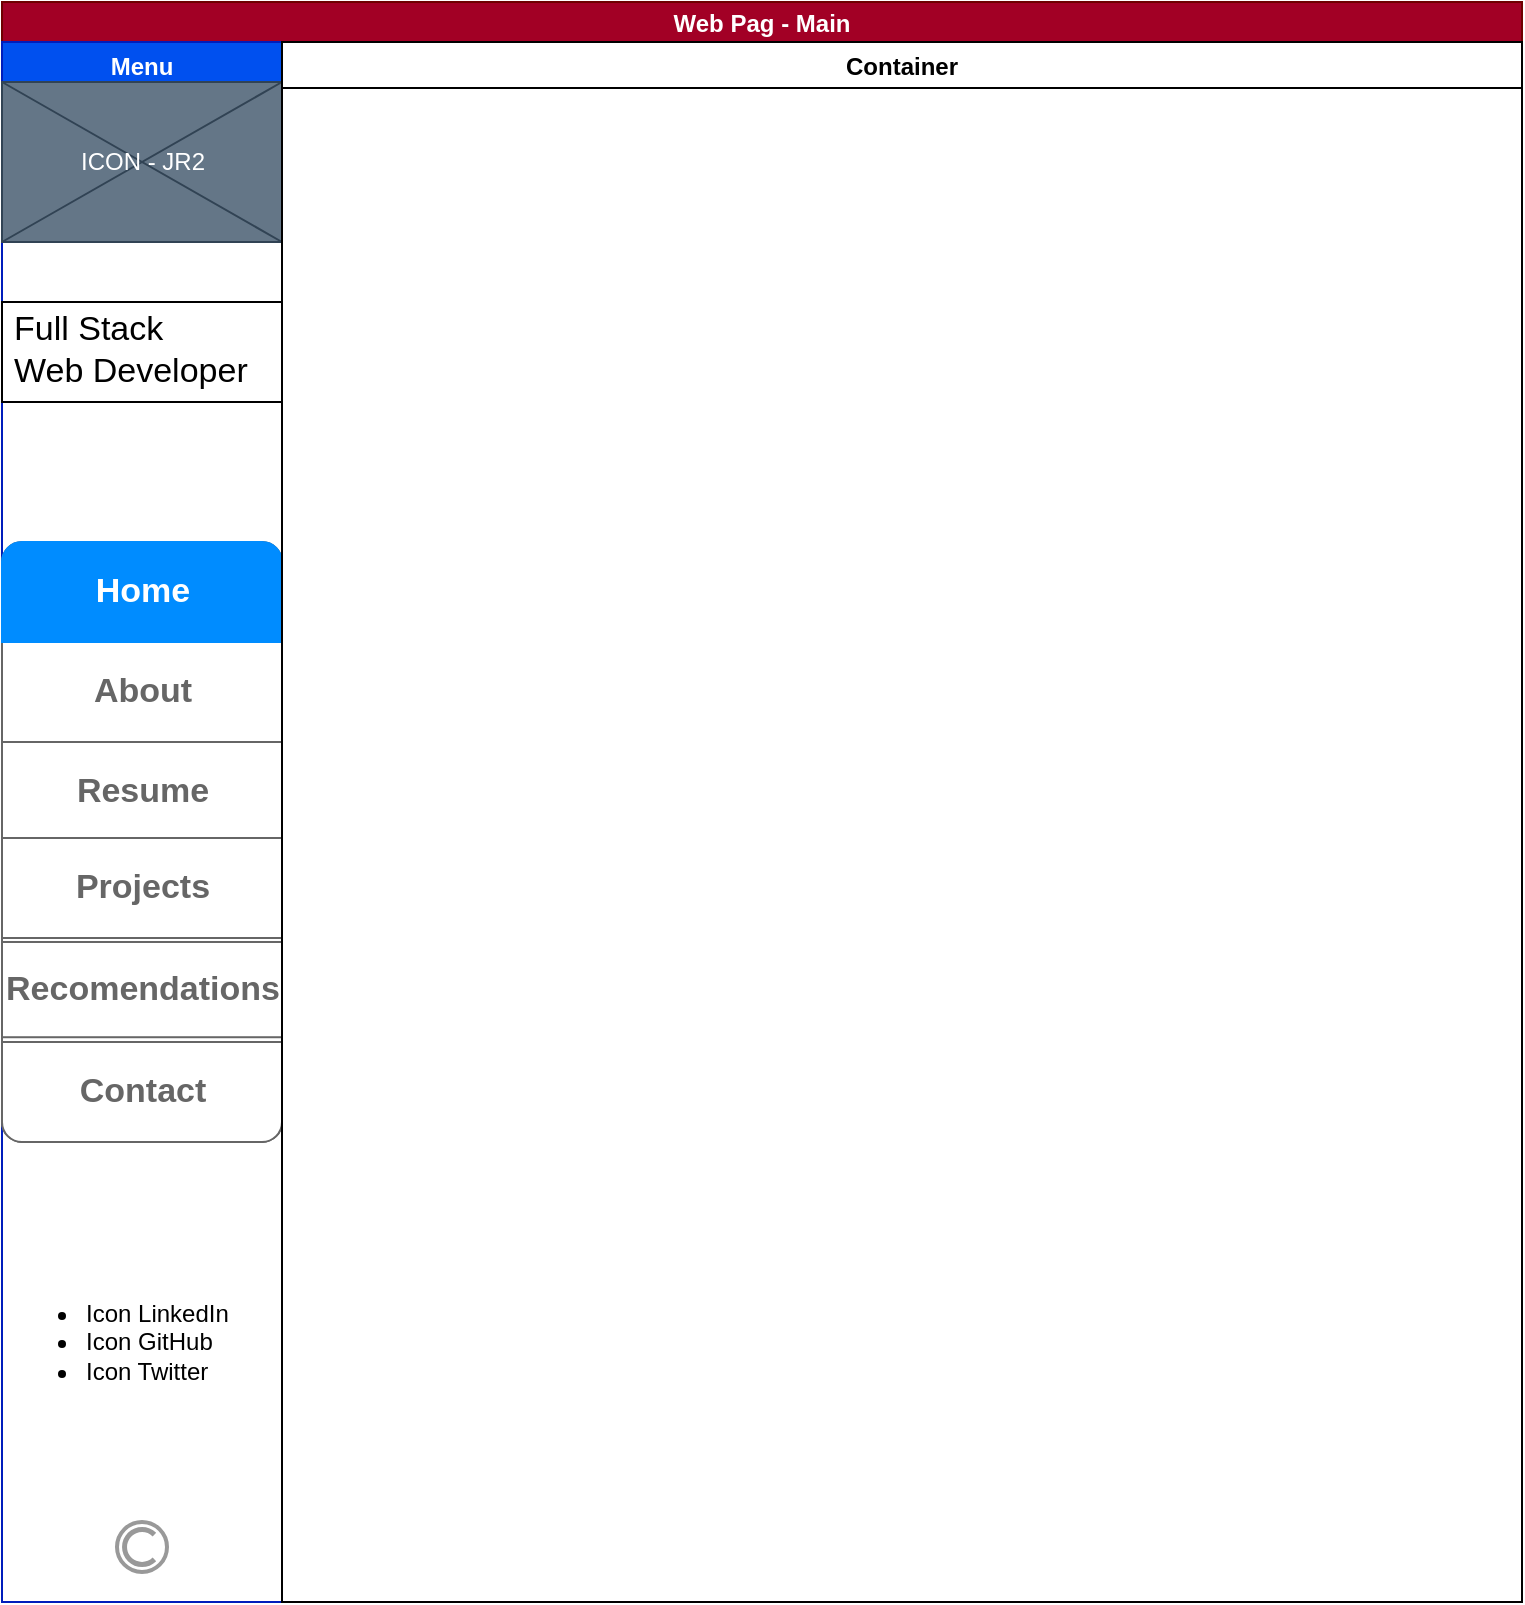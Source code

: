 <mxfile>
    <diagram id="IR0-oYXNP4bLCSk_ilNy" name="Menu">
        <mxGraphModel dx="785" dy="863" grid="1" gridSize="10" guides="1" tooltips="1" connect="1" arrows="1" fold="1" page="1" pageScale="1" pageWidth="827" pageHeight="1169" math="0" shadow="0">
            <root>
                <mxCell id="0"/>
                <mxCell id="1" parent="0"/>
                <mxCell id="2" value="Web Pag - Main" style="swimlane;fillColor=#a20025;strokeColor=#6F0000;fontColor=#ffffff;startSize=20;" parent="1" vertex="1">
                    <mxGeometry x="40" y="40" width="760" height="800" as="geometry"/>
                </mxCell>
                <mxCell id="3" value="Menu" style="swimlane;fillColor=#0050ef;strokeColor=#001DBC;fontColor=#ffffff;" parent="2" vertex="1">
                    <mxGeometry y="20" width="140" height="780" as="geometry"/>
                </mxCell>
                <mxCell id="21" value="" style="group" parent="3" vertex="1" connectable="0">
                    <mxGeometry y="130" width="140" height="635" as="geometry"/>
                </mxCell>
                <mxCell id="8" value="" style="strokeColor=#999999;verticalLabelPosition=bottom;shadow=0;dashed=0;verticalAlign=top;strokeWidth=2;html=1;shape=mxgraph.mockup.misc.copyrightIcon;" parent="21" vertex="1">
                    <mxGeometry x="57.5" y="610" width="25" height="25" as="geometry"/>
                </mxCell>
                <mxCell id="10" value="" style="strokeWidth=1;shadow=0;dashed=0;align=center;html=1;shape=mxgraph.mockup.rrect;rSize=10;strokeColor=#666666;" parent="21" vertex="1">
                    <mxGeometry y="120" width="140" height="300" as="geometry"/>
                </mxCell>
                <mxCell id="11" value="About" style="strokeColor=inherit;fillColor=inherit;gradientColor=inherit;strokeWidth=1;shadow=0;dashed=0;align=center;html=1;shape=mxgraph.mockup.rrect;rSize=0;fontSize=17;fontColor=#666666;fontStyle=1;resizeWidth=1;" parent="10" vertex="1">
                    <mxGeometry width="140" height="50" relative="1" as="geometry">
                        <mxPoint y="50" as="offset"/>
                    </mxGeometry>
                </mxCell>
                <mxCell id="12" value="Resume" style="strokeColor=inherit;fillColor=inherit;gradientColor=inherit;strokeWidth=1;shadow=0;dashed=0;align=center;html=1;shape=mxgraph.mockup.rrect;rSize=0;fontSize=17;fontColor=#666666;fontStyle=1;resizeWidth=1;" parent="10" vertex="1">
                    <mxGeometry width="140" height="50" relative="1" as="geometry">
                        <mxPoint y="100" as="offset"/>
                    </mxGeometry>
                </mxCell>
                <mxCell id="14" value="Home" style="strokeWidth=1;shadow=0;dashed=0;align=center;html=1;shape=mxgraph.mockup.topButton;rSize=10;fontSize=17;fontColor=#ffffff;fontStyle=1;fillColor=#008cff;strokeColor=#008cff;resizeWidth=1;" parent="10" vertex="1">
                    <mxGeometry width="140" height="50" relative="1" as="geometry"/>
                </mxCell>
                <mxCell id="13" value="Contact" style="strokeColor=inherit;fillColor=inherit;gradientColor=inherit;strokeWidth=1;shadow=0;dashed=0;align=center;html=1;shape=mxgraph.mockup.bottomButton;rSize=10;fontSize=17;fontColor=#666666;fontStyle=1;resizeWidth=1;" parent="10" vertex="1">
                    <mxGeometry y="1" width="140" height="50" relative="1" as="geometry">
                        <mxPoint y="-50" as="offset"/>
                    </mxGeometry>
                </mxCell>
                <mxCell id="16" value="Projects" style="strokeColor=inherit;fillColor=inherit;gradientColor=inherit;strokeWidth=1;shadow=0;dashed=0;align=center;html=1;shape=mxgraph.mockup.rrect;rSize=0;fontSize=17;fontColor=#666666;fontStyle=1;resizeWidth=1;" parent="10" vertex="1">
                    <mxGeometry width="140" height="50" relative="1" as="geometry">
                        <mxPoint y="148" as="offset"/>
                    </mxGeometry>
                </mxCell>
                <mxCell id="17" value="Recomendations" style="strokeColor=inherit;fillColor=inherit;gradientColor=inherit;strokeWidth=1;shadow=0;dashed=0;align=center;html=1;shape=mxgraph.mockup.rrect;rSize=0;fontSize=17;fontColor=#666666;fontStyle=1;resizeWidth=1;" parent="10" vertex="1">
                    <mxGeometry y="199.996" width="140" height="47.619" as="geometry"/>
                </mxCell>
                <mxCell id="18" value="Full Stack&lt;br&gt;Web Developer" style="strokeWidth=1;shadow=0;dashed=0;align=center;html=1;shape=mxgraph.mockup.text.textBox;align=left;fontSize=17;spacingLeft=4;spacingTop=-3;mainText=;" parent="21" vertex="1">
                    <mxGeometry width="140" height="50" as="geometry"/>
                </mxCell>
                <mxCell id="19" value="&lt;ul&gt;&lt;li&gt;Icon LinkedIn&lt;/li&gt;&lt;li&gt;Icon GitHub&lt;/li&gt;&lt;li&gt;Icon Twitter&lt;/li&gt;&lt;/ul&gt;" style="text;strokeColor=none;fillColor=none;html=1;whiteSpace=wrap;verticalAlign=middle;overflow=hidden;" parent="21" vertex="1">
                    <mxGeometry y="480" width="140" height="80" as="geometry"/>
                </mxCell>
                <mxCell id="7" value="ICON - JR2" style="verticalLabelPosition=middle;shadow=0;dashed=0;align=center;html=1;verticalAlign=middle;strokeWidth=1;shape=mxgraph.mockup.graphics.simpleIcon;strokeColor=#314354;fillColor=#647687;fontColor=#ffffff;labelPosition=center;" parent="3" vertex="1">
                    <mxGeometry y="20" width="140" height="80" as="geometry"/>
                </mxCell>
                <mxCell id="5" value="Container" style="swimlane;" parent="2" vertex="1">
                    <mxGeometry x="140" y="20" width="620" height="780" as="geometry"/>
                </mxCell>
            </root>
        </mxGraphModel>
    </diagram>
    <diagram name="About" id="Hk-5tGy8aKRYwgjMn55X">
        <mxGraphModel dx="785" dy="863" grid="1" gridSize="10" guides="1" tooltips="1" connect="1" arrows="1" fold="1" page="1" pageScale="1" pageWidth="827" pageHeight="1169" math="0" shadow="0">
            <root>
                <mxCell id="nXquiS0ziOtEOEFLLR2s-0"/>
                <mxCell id="nXquiS0ziOtEOEFLLR2s-1" parent="nXquiS0ziOtEOEFLLR2s-0"/>
                <mxCell id="nXquiS0ziOtEOEFLLR2s-2" value="Web Pag - Main" style="swimlane;fillColor=#a20025;strokeColor=#6F0000;fontColor=#ffffff;startSize=20;" parent="nXquiS0ziOtEOEFLLR2s-1" vertex="1">
                    <mxGeometry x="40" y="40" width="760" height="800" as="geometry"/>
                </mxCell>
                <mxCell id="nXquiS0ziOtEOEFLLR2s-3" value="Menu" style="swimlane;fillColor=#0050ef;strokeColor=#001DBC;fontColor=#ffffff;" parent="nXquiS0ziOtEOEFLLR2s-2" vertex="1">
                    <mxGeometry y="20" width="140" height="780" as="geometry"/>
                </mxCell>
                <mxCell id="nXquiS0ziOtEOEFLLR2s-4" value="" style="group" parent="nXquiS0ziOtEOEFLLR2s-3" vertex="1" connectable="0">
                    <mxGeometry y="130" width="140" height="635" as="geometry"/>
                </mxCell>
                <mxCell id="nXquiS0ziOtEOEFLLR2s-5" value="" style="strokeColor=#999999;verticalLabelPosition=bottom;shadow=0;dashed=0;verticalAlign=top;strokeWidth=2;html=1;shape=mxgraph.mockup.misc.copyrightIcon;" parent="nXquiS0ziOtEOEFLLR2s-4" vertex="1">
                    <mxGeometry x="57.5" y="610" width="25" height="25" as="geometry"/>
                </mxCell>
                <mxCell id="nXquiS0ziOtEOEFLLR2s-6" value="" style="strokeWidth=1;shadow=0;dashed=0;align=center;html=1;shape=mxgraph.mockup.rrect;rSize=10;strokeColor=#666666;" parent="nXquiS0ziOtEOEFLLR2s-4" vertex="1">
                    <mxGeometry y="120" width="140" height="300" as="geometry"/>
                </mxCell>
                <mxCell id="nXquiS0ziOtEOEFLLR2s-7" value="About" style="strokeColor=#006EAF;fillColor=#1ba1e2;strokeWidth=1;shadow=0;dashed=0;align=center;html=1;shape=mxgraph.mockup.rrect;rSize=0;fontSize=17;fontColor=#ffffff;fontStyle=1;resizeWidth=1;" parent="nXquiS0ziOtEOEFLLR2s-6" vertex="1">
                    <mxGeometry width="140" height="50" relative="1" as="geometry">
                        <mxPoint y="50" as="offset"/>
                    </mxGeometry>
                </mxCell>
                <mxCell id="nXquiS0ziOtEOEFLLR2s-8" value="Resume" style="strokeColor=inherit;fillColor=inherit;gradientColor=inherit;strokeWidth=1;shadow=0;dashed=0;align=center;html=1;shape=mxgraph.mockup.rrect;rSize=0;fontSize=17;fontColor=#666666;fontStyle=1;resizeWidth=1;" parent="nXquiS0ziOtEOEFLLR2s-6" vertex="1">
                    <mxGeometry width="140" height="50" relative="1" as="geometry">
                        <mxPoint y="100" as="offset"/>
                    </mxGeometry>
                </mxCell>
                <mxCell id="nXquiS0ziOtEOEFLLR2s-9" value="Home" style="strokeWidth=1;shadow=0;dashed=0;align=center;html=1;shape=mxgraph.mockup.topButton;rSize=10;fontSize=17;fontStyle=1;resizeWidth=1;" parent="nXquiS0ziOtEOEFLLR2s-6" vertex="1">
                    <mxGeometry width="140" height="50" relative="1" as="geometry"/>
                </mxCell>
                <mxCell id="nXquiS0ziOtEOEFLLR2s-10" value="Contact" style="strokeColor=inherit;fillColor=inherit;gradientColor=inherit;strokeWidth=1;shadow=0;dashed=0;align=center;html=1;shape=mxgraph.mockup.bottomButton;rSize=10;fontSize=17;fontColor=#666666;fontStyle=1;resizeWidth=1;" parent="nXquiS0ziOtEOEFLLR2s-6" vertex="1">
                    <mxGeometry y="1" width="140" height="50" relative="1" as="geometry">
                        <mxPoint y="-50" as="offset"/>
                    </mxGeometry>
                </mxCell>
                <mxCell id="nXquiS0ziOtEOEFLLR2s-11" value="Projects" style="strokeColor=inherit;fillColor=inherit;gradientColor=inherit;strokeWidth=1;shadow=0;dashed=0;align=center;html=1;shape=mxgraph.mockup.rrect;rSize=0;fontSize=17;fontColor=#666666;fontStyle=1;resizeWidth=1;" parent="nXquiS0ziOtEOEFLLR2s-6" vertex="1">
                    <mxGeometry width="140" height="50" relative="1" as="geometry">
                        <mxPoint y="148" as="offset"/>
                    </mxGeometry>
                </mxCell>
                <mxCell id="nXquiS0ziOtEOEFLLR2s-12" value="Recomendations" style="strokeColor=inherit;fillColor=inherit;gradientColor=inherit;strokeWidth=1;shadow=0;dashed=0;align=center;html=1;shape=mxgraph.mockup.rrect;rSize=0;fontSize=17;fontColor=#666666;fontStyle=1;resizeWidth=1;" parent="nXquiS0ziOtEOEFLLR2s-6" vertex="1">
                    <mxGeometry y="199.996" width="140" height="47.619" as="geometry"/>
                </mxCell>
                <mxCell id="nXquiS0ziOtEOEFLLR2s-13" value="Full Stack&lt;br&gt;Web Developer" style="strokeWidth=1;shadow=0;dashed=0;align=center;html=1;shape=mxgraph.mockup.text.textBox;align=left;fontSize=17;spacingLeft=4;spacingTop=-3;mainText=;" parent="nXquiS0ziOtEOEFLLR2s-4" vertex="1">
                    <mxGeometry width="140" height="50" as="geometry"/>
                </mxCell>
                <mxCell id="nXquiS0ziOtEOEFLLR2s-14" value="&lt;ul&gt;&lt;li&gt;Icon LinkedIn&lt;/li&gt;&lt;li&gt;Icon GitHub&lt;/li&gt;&lt;li&gt;Icon Twitter&lt;/li&gt;&lt;/ul&gt;" style="text;strokeColor=none;fillColor=none;html=1;whiteSpace=wrap;verticalAlign=middle;overflow=hidden;" parent="nXquiS0ziOtEOEFLLR2s-4" vertex="1">
                    <mxGeometry y="480" width="140" height="80" as="geometry"/>
                </mxCell>
                <mxCell id="nXquiS0ziOtEOEFLLR2s-15" value="ICON - JR2" style="verticalLabelPosition=middle;shadow=0;dashed=0;align=center;html=1;verticalAlign=middle;strokeWidth=1;shape=mxgraph.mockup.graphics.simpleIcon;strokeColor=#314354;labelBackgroundColor=none;labelBorderColor=none;labelPosition=center;fontColor=#ffffff;fillColor=#647687;" parent="nXquiS0ziOtEOEFLLR2s-3" vertex="1">
                    <mxGeometry y="20" width="140" height="80" as="geometry"/>
                </mxCell>
                <mxCell id="nXquiS0ziOtEOEFLLR2s-16" value="Container" style="swimlane;" parent="nXquiS0ziOtEOEFLLR2s-2" vertex="1">
                    <mxGeometry x="140" y="20" width="620" height="780" as="geometry"/>
                </mxCell>
                <mxCell id="z5HRJ_PuQ8KHgq6dvx6q-11" value="DONWLOAD RESUME" style="strokeWidth=1;shadow=0;dashed=0;align=center;html=1;shape=mxgraph.mockup.text.textBox;align=left;fontSize=17;spacingLeft=4;spacingTop=-3;mainText=;fontStyle=0" vertex="1" parent="nXquiS0ziOtEOEFLLR2s-16">
                    <mxGeometry x="20" y="460" width="240" height="40" as="geometry"/>
                </mxCell>
                <mxCell id="z5HRJ_PuQ8KHgq6dvx6q-13" value="" style="verticalLabelPosition=bottom;shadow=0;dashed=0;align=center;html=1;verticalAlign=top;strokeWidth=1;shape=mxgraph.mockup.containers.userMale;strokeColor=#666666;strokeColor2=#008cff;labelBackgroundColor=none;fontColor=#FFFFFF;gradientColor=none;" vertex="1" parent="nXquiS0ziOtEOEFLLR2s-16">
                    <mxGeometry x="20" y="60" width="240" height="360" as="geometry"/>
                </mxCell>
                <mxCell id="z5HRJ_PuQ8KHgq6dvx6q-12" value="Title" style="strokeWidth=1;shadow=0;dashed=0;align=center;html=1;shape=mxgraph.mockup.text.textBox;fontColor=#666666;align=left;fontSize=17;spacingLeft=4;spacingTop=-3;strokeColor=#666666;mainText=;labelBackgroundColor=none;gradientColor=none;" vertex="1" parent="nXquiS0ziOtEOEFLLR2s-16">
                    <mxGeometry x="300" y="60" width="200" height="40" as="geometry"/>
                </mxCell>
                <mxCell id="z5HRJ_PuQ8KHgq6dvx6q-14" value="Subtitle" style="strokeWidth=1;shadow=0;dashed=0;align=center;html=1;shape=mxgraph.mockup.text.textBox;fontColor=#666666;align=left;fontSize=17;spacingLeft=4;spacingTop=-3;strokeColor=#666666;mainText=;labelBackgroundColor=none;gradientColor=none;" vertex="1" parent="nXquiS0ziOtEOEFLLR2s-16">
                    <mxGeometry x="300" y="110" width="160" height="30" as="geometry"/>
                </mxCell>
                <mxCell id="z5HRJ_PuQ8KHgq6dvx6q-19" value="Description" style="strokeWidth=1;shadow=0;dashed=0;align=center;html=1;shape=mxgraph.mockup.text.textBox;fontColor=#666666;align=left;fontSize=17;spacingLeft=4;spacingTop=-3;strokeColor=#666666;mainText=;labelBackgroundColor=none;gradientColor=none;" vertex="1" parent="nXquiS0ziOtEOEFLLR2s-16">
                    <mxGeometry x="300" y="160" width="300" height="80" as="geometry"/>
                </mxCell>
                <mxCell id="z5HRJ_PuQ8KHgq6dvx6q-20" value="Name" style="strokeWidth=1;shadow=0;dashed=0;align=center;html=1;shape=mxgraph.mockup.text.textBox;fontColor=#666666;align=left;fontSize=17;spacingLeft=4;spacingTop=-3;strokeColor=#666666;mainText=;labelBackgroundColor=none;gradientColor=none;" vertex="1" parent="nXquiS0ziOtEOEFLLR2s-16">
                    <mxGeometry x="300" y="260" width="140" height="20" as="geometry"/>
                </mxCell>
                <mxCell id="z5HRJ_PuQ8KHgq6dvx6q-21" value="Address" style="strokeWidth=1;shadow=0;dashed=0;align=center;html=1;shape=mxgraph.mockup.text.textBox;fontColor=#666666;align=left;fontSize=17;spacingLeft=4;spacingTop=-3;strokeColor=#666666;mainText=;labelBackgroundColor=none;gradientColor=none;" vertex="1" parent="nXquiS0ziOtEOEFLLR2s-16">
                    <mxGeometry x="460" y="260" width="140" height="20" as="geometry"/>
                </mxCell>
                <mxCell id="z5HRJ_PuQ8KHgq6dvx6q-22" value="Birthday" style="strokeWidth=1;shadow=0;dashed=0;align=center;html=1;shape=mxgraph.mockup.text.textBox;fontColor=#666666;align=left;fontSize=17;spacingLeft=4;spacingTop=-3;strokeColor=#666666;mainText=;labelBackgroundColor=none;gradientColor=none;" vertex="1" parent="nXquiS0ziOtEOEFLLR2s-16">
                    <mxGeometry x="300" y="290" width="140" height="20" as="geometry"/>
                </mxCell>
                <mxCell id="z5HRJ_PuQ8KHgq6dvx6q-23" value="Nationality" style="strokeWidth=1;shadow=0;dashed=0;align=center;html=1;shape=mxgraph.mockup.text.textBox;fontColor=#666666;align=left;fontSize=17;spacingLeft=4;spacingTop=-3;strokeColor=#666666;mainText=;labelBackgroundColor=none;gradientColor=none;" vertex="1" parent="nXquiS0ziOtEOEFLLR2s-16">
                    <mxGeometry x="300" y="320" width="140" height="20" as="geometry"/>
                </mxCell>
                <mxCell id="z5HRJ_PuQ8KHgq6dvx6q-25" value="Phone" style="strokeWidth=1;shadow=0;dashed=0;align=center;html=1;shape=mxgraph.mockup.text.textBox;fontColor=#666666;align=left;fontSize=17;spacingLeft=4;spacingTop=-3;strokeColor=#666666;mainText=;labelBackgroundColor=none;gradientColor=none;" vertex="1" parent="nXquiS0ziOtEOEFLLR2s-16">
                    <mxGeometry x="460" y="320" width="140" height="20" as="geometry"/>
                </mxCell>
                <mxCell id="z5HRJ_PuQ8KHgq6dvx6q-26" value="Website" style="strokeWidth=1;shadow=0;dashed=0;align=center;html=1;shape=mxgraph.mockup.text.textBox;fontColor=#666666;align=left;fontSize=17;spacingLeft=4;spacingTop=-3;strokeColor=#666666;mainText=;labelBackgroundColor=none;gradientColor=none;" vertex="1" parent="nXquiS0ziOtEOEFLLR2s-16">
                    <mxGeometry x="460" y="350" width="140" height="20" as="geometry"/>
                </mxCell>
                <mxCell id="z5HRJ_PuQ8KHgq6dvx6q-28" value="Social Links" style="strokeWidth=1;shadow=0;dashed=0;align=center;html=1;shape=mxgraph.mockup.text.textBox;fontColor=#666666;align=left;fontSize=17;spacingLeft=4;spacingTop=-3;strokeColor=#666666;mainText=;labelBackgroundColor=none;gradientColor=none;" vertex="1" parent="nXquiS0ziOtEOEFLLR2s-16">
                    <mxGeometry x="300" y="420" width="160" height="30" as="geometry"/>
                </mxCell>
                <mxCell id="z5HRJ_PuQ8KHgq6dvx6q-29" value="LinkedIn" style="verticalLabelPosition=middle;shadow=0;dashed=0;align=center;html=1;verticalAlign=middle;strokeWidth=1;shape=mxgraph.mockup.graphics.simpleIcon;labelBackgroundColor=none;labelBorderColor=none;labelPosition=center;fillColor=#f5f5f5;strokeColor=#666666;gradientColor=#b3b3b3;fontColor=#1111F0;" vertex="1" parent="nXquiS0ziOtEOEFLLR2s-16">
                    <mxGeometry x="300" y="460" width="40" height="40" as="geometry"/>
                </mxCell>
                <mxCell id="z5HRJ_PuQ8KHgq6dvx6q-33" value="GitHub" style="verticalLabelPosition=middle;shadow=0;dashed=0;align=center;html=1;verticalAlign=middle;strokeWidth=1;shape=mxgraph.mockup.graphics.simpleIcon;labelBackgroundColor=none;labelBorderColor=none;labelPosition=center;fillColor=#f5f5f5;strokeColor=#666666;gradientColor=#b3b3b3;fontColor=#1111F0;" vertex="1" parent="nXquiS0ziOtEOEFLLR2s-16">
                    <mxGeometry x="360" y="460" width="40" height="40" as="geometry"/>
                </mxCell>
                <mxCell id="hQcqBPpFG1XvLBfjd8JW-0" value="learn more about me" style="html=1;shadow=0;dashed=0;shape=mxgraph.bootstrap.rrect;rSize=5;strokeColor=none;strokeWidth=1;fillColor=none;fontColor=#0085FC;whiteSpace=wrap;align=center;verticalAlign=middle;spacingLeft=0;fontStyle=0;fontSize=16;spacing=5;labelBackgroundColor=none;" vertex="1" parent="nXquiS0ziOtEOEFLLR2s-16">
                    <mxGeometry x="430" y="505" width="170" height="40" as="geometry"/>
                </mxCell>
                <mxCell id="z5HRJ_PuQ8KHgq6dvx6q-24" value="Email" style="strokeWidth=1;shadow=0;dashed=0;align=center;html=1;shape=mxgraph.mockup.text.textBox;fontColor=#666666;align=left;fontSize=17;spacingLeft=4;spacingTop=-3;strokeColor=#666666;mainText=;labelBackgroundColor=none;gradientColor=none;" vertex="1" parent="nXquiS0ziOtEOEFLLR2s-1">
                    <mxGeometry x="640" y="350" width="140" height="20" as="geometry"/>
                </mxCell>
                <mxCell id="z5HRJ_PuQ8KHgq6dvx6q-34" value="Twitter" style="verticalLabelPosition=middle;shadow=0;dashed=0;align=center;html=1;verticalAlign=middle;strokeWidth=1;shape=mxgraph.mockup.graphics.simpleIcon;labelBackgroundColor=none;labelBorderColor=none;labelPosition=center;fillColor=#f5f5f5;strokeColor=#666666;gradientColor=#b3b3b3;fontColor=#1111F0;" vertex="1" parent="nXquiS0ziOtEOEFLLR2s-1">
                    <mxGeometry x="600" y="520" width="40" height="40" as="geometry"/>
                </mxCell>
            </root>
        </mxGraphModel>
    </diagram>
</mxfile>
